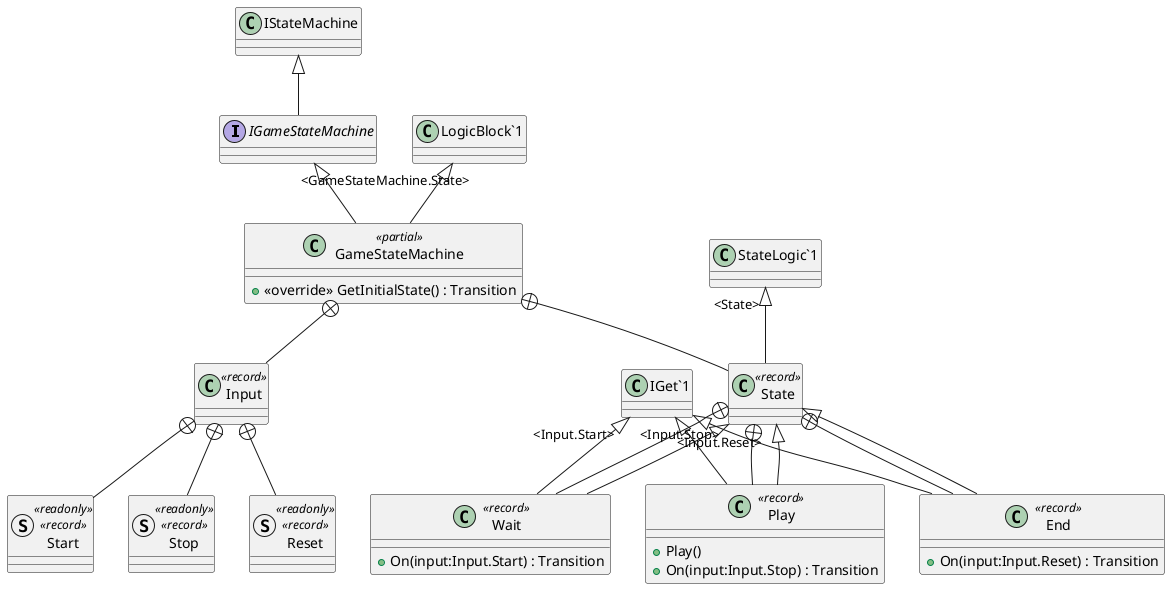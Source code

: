 @startuml
interface IGameStateMachine {
}
class GameStateMachine <<partial>> {
    + <<override>> GetInitialState() : Transition
}
class Input <<record>> {
}
class State <<record>> {
}
struct Start <<readonly>> <<record>> {
}
struct Stop <<readonly>> <<record>> {
}
struct Reset <<readonly>> <<record>> {
}
class Wait <<record>> {
    + On(input:Input.Start) : Transition
}
class Play <<record>> {
    + Play()
    + On(input:Input.Stop) : Transition
}
class End <<record>> {
    + On(input:Input.Reset) : Transition
}
IStateMachine <|-- IGameStateMachine
"LogicBlock`1" "<GameStateMachine.State>" <|-- GameStateMachine
IGameStateMachine <|-- GameStateMachine
GameStateMachine +-- Input
GameStateMachine +-- State
"StateLogic`1" "<State>" <|-- State
Input +-- Start
Input +-- Stop
Input +-- Reset
State +-- Wait
State <|-- Wait
"IGet`1" "<Input.Start>" <|-- Wait
State +-- Play
State <|-- Play
"IGet`1" "<Input.Stop>" <|-- Play
State +-- End
State <|-- End
"IGet`1" "<Input.Reset>" <|-- End
@enduml
